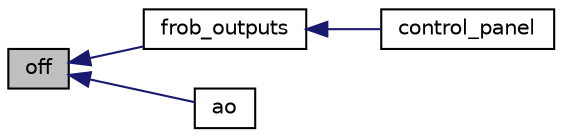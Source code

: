 digraph "off"
{
  edge [fontname="Helvetica",fontsize="10",labelfontname="Helvetica",labelfontsize="10"];
  node [fontname="Helvetica",fontsize="10",shape=record];
  rankdir="LR";
  Node1 [label="off",height=0.2,width=0.4,color="black", fillcolor="grey75", style="filled" fontcolor="black"];
  Node1 -> Node2 [dir="back",color="midnightblue",fontsize="10",style="solid",fontname="Helvetica"];
  Node2 [label="frob_outputs",height=0.2,width=0.4,color="black", fillcolor="white", style="filled",URL="$diagnostic_8c.html#ab50d07079b04faf6898956b052644966"];
  Node2 -> Node3 [dir="back",color="midnightblue",fontsize="10",style="solid",fontname="Helvetica"];
  Node3 [label="control_panel",height=0.2,width=0.4,color="black", fillcolor="white", style="filled",URL="$diagnostic_8c.html#ab93a0ba8748af7794b42a8c381480915"];
  Node1 -> Node4 [dir="back",color="midnightblue",fontsize="10",style="solid",fontname="Helvetica"];
  Node4 [label="ao",height=0.2,width=0.4,color="black", fillcolor="white", style="filled",URL="$lib__rw10_8c.html#ae640dbf28bc931da0ff9d2369066c641"];
}
